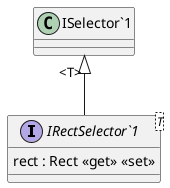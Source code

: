 @startuml
interface "IRectSelector`1"<T> {
    rect : Rect <<get>> <<set>>
}
"ISelector`1" "<T>" <|-- "IRectSelector`1"
@enduml
